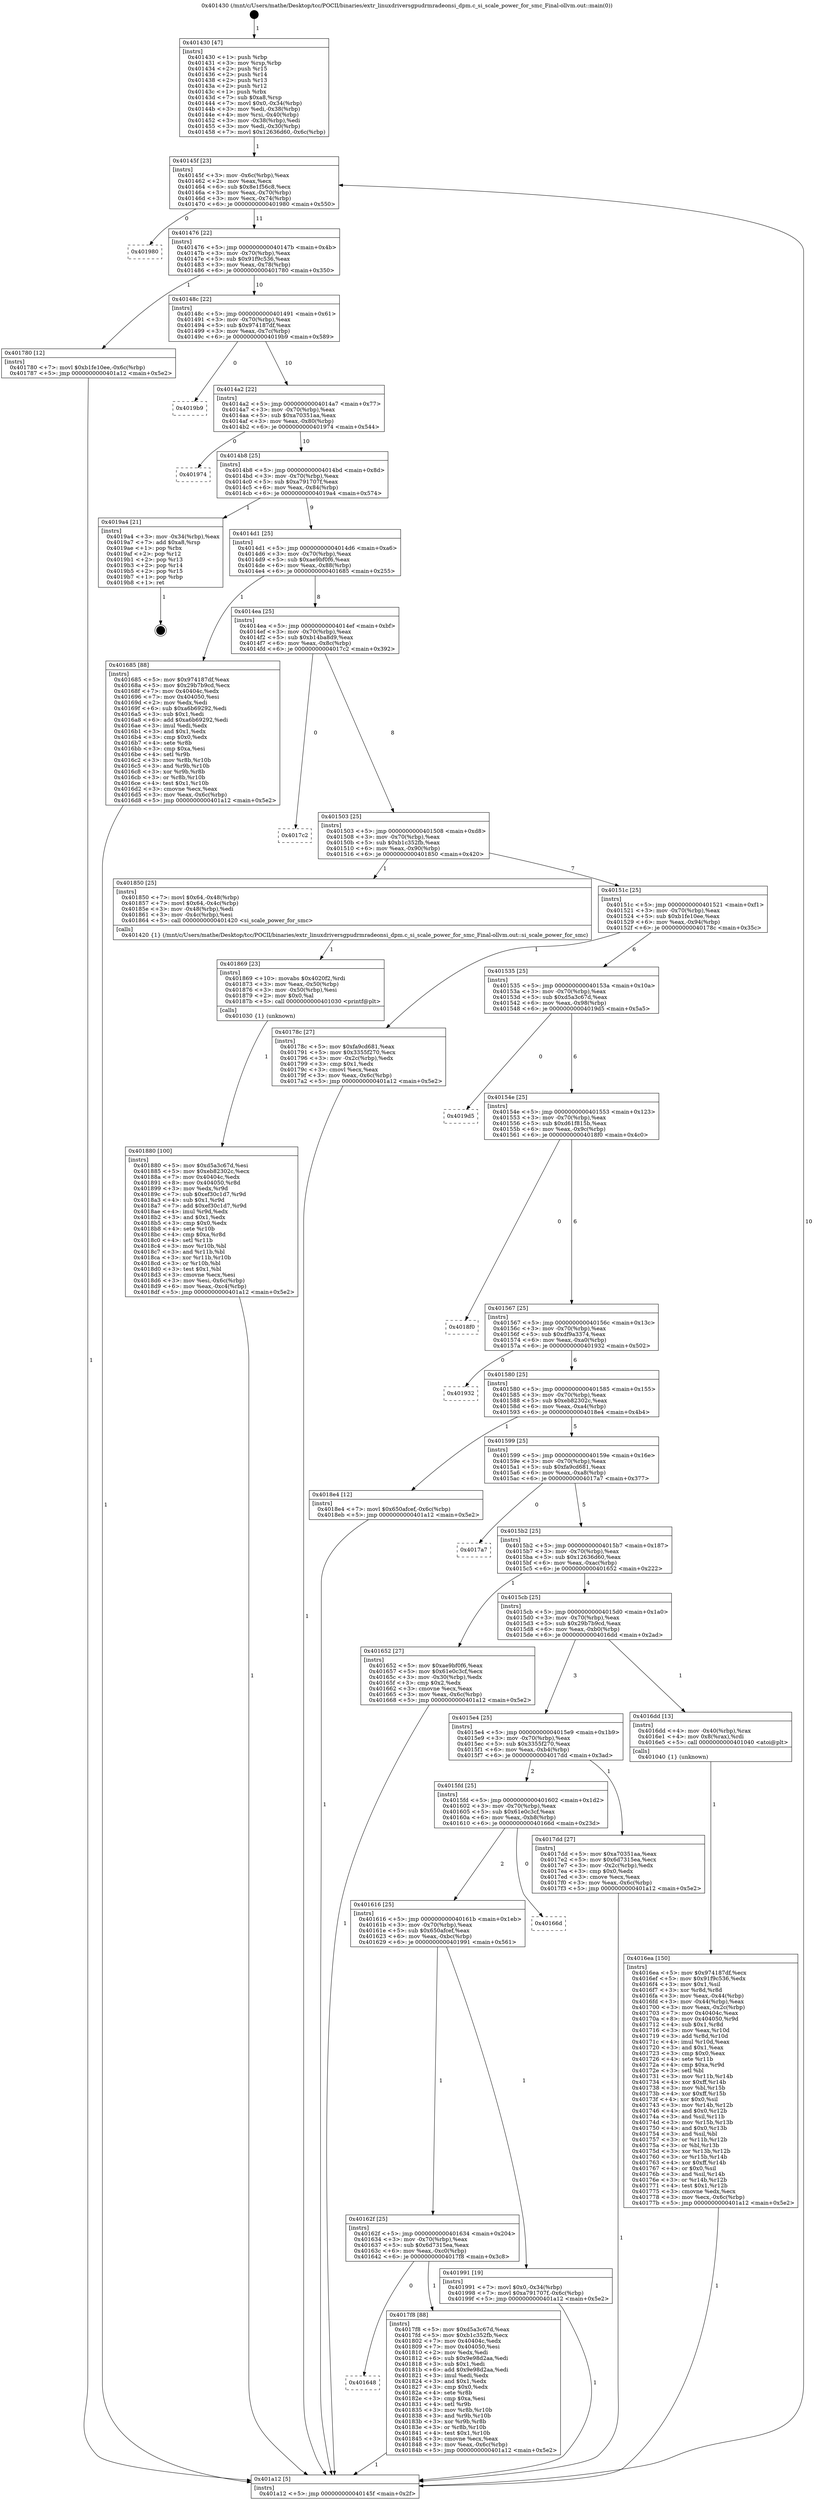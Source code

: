 digraph "0x401430" {
  label = "0x401430 (/mnt/c/Users/mathe/Desktop/tcc/POCII/binaries/extr_linuxdriversgpudrmradeonsi_dpm.c_si_scale_power_for_smc_Final-ollvm.out::main(0))"
  labelloc = "t"
  node[shape=record]

  Entry [label="",width=0.3,height=0.3,shape=circle,fillcolor=black,style=filled]
  "0x40145f" [label="{
     0x40145f [23]\l
     | [instrs]\l
     &nbsp;&nbsp;0x40145f \<+3\>: mov -0x6c(%rbp),%eax\l
     &nbsp;&nbsp;0x401462 \<+2\>: mov %eax,%ecx\l
     &nbsp;&nbsp;0x401464 \<+6\>: sub $0x8e1f56c8,%ecx\l
     &nbsp;&nbsp;0x40146a \<+3\>: mov %eax,-0x70(%rbp)\l
     &nbsp;&nbsp;0x40146d \<+3\>: mov %ecx,-0x74(%rbp)\l
     &nbsp;&nbsp;0x401470 \<+6\>: je 0000000000401980 \<main+0x550\>\l
  }"]
  "0x401980" [label="{
     0x401980\l
  }", style=dashed]
  "0x401476" [label="{
     0x401476 [22]\l
     | [instrs]\l
     &nbsp;&nbsp;0x401476 \<+5\>: jmp 000000000040147b \<main+0x4b\>\l
     &nbsp;&nbsp;0x40147b \<+3\>: mov -0x70(%rbp),%eax\l
     &nbsp;&nbsp;0x40147e \<+5\>: sub $0x91f9c536,%eax\l
     &nbsp;&nbsp;0x401483 \<+3\>: mov %eax,-0x78(%rbp)\l
     &nbsp;&nbsp;0x401486 \<+6\>: je 0000000000401780 \<main+0x350\>\l
  }"]
  Exit [label="",width=0.3,height=0.3,shape=circle,fillcolor=black,style=filled,peripheries=2]
  "0x401780" [label="{
     0x401780 [12]\l
     | [instrs]\l
     &nbsp;&nbsp;0x401780 \<+7\>: movl $0xb1fe10ee,-0x6c(%rbp)\l
     &nbsp;&nbsp;0x401787 \<+5\>: jmp 0000000000401a12 \<main+0x5e2\>\l
  }"]
  "0x40148c" [label="{
     0x40148c [22]\l
     | [instrs]\l
     &nbsp;&nbsp;0x40148c \<+5\>: jmp 0000000000401491 \<main+0x61\>\l
     &nbsp;&nbsp;0x401491 \<+3\>: mov -0x70(%rbp),%eax\l
     &nbsp;&nbsp;0x401494 \<+5\>: sub $0x974187df,%eax\l
     &nbsp;&nbsp;0x401499 \<+3\>: mov %eax,-0x7c(%rbp)\l
     &nbsp;&nbsp;0x40149c \<+6\>: je 00000000004019b9 \<main+0x589\>\l
  }"]
  "0x401880" [label="{
     0x401880 [100]\l
     | [instrs]\l
     &nbsp;&nbsp;0x401880 \<+5\>: mov $0xd5a3c67d,%esi\l
     &nbsp;&nbsp;0x401885 \<+5\>: mov $0xeb82302c,%ecx\l
     &nbsp;&nbsp;0x40188a \<+7\>: mov 0x40404c,%edx\l
     &nbsp;&nbsp;0x401891 \<+8\>: mov 0x404050,%r8d\l
     &nbsp;&nbsp;0x401899 \<+3\>: mov %edx,%r9d\l
     &nbsp;&nbsp;0x40189c \<+7\>: sub $0xef30c1d7,%r9d\l
     &nbsp;&nbsp;0x4018a3 \<+4\>: sub $0x1,%r9d\l
     &nbsp;&nbsp;0x4018a7 \<+7\>: add $0xef30c1d7,%r9d\l
     &nbsp;&nbsp;0x4018ae \<+4\>: imul %r9d,%edx\l
     &nbsp;&nbsp;0x4018b2 \<+3\>: and $0x1,%edx\l
     &nbsp;&nbsp;0x4018b5 \<+3\>: cmp $0x0,%edx\l
     &nbsp;&nbsp;0x4018b8 \<+4\>: sete %r10b\l
     &nbsp;&nbsp;0x4018bc \<+4\>: cmp $0xa,%r8d\l
     &nbsp;&nbsp;0x4018c0 \<+4\>: setl %r11b\l
     &nbsp;&nbsp;0x4018c4 \<+3\>: mov %r10b,%bl\l
     &nbsp;&nbsp;0x4018c7 \<+3\>: and %r11b,%bl\l
     &nbsp;&nbsp;0x4018ca \<+3\>: xor %r11b,%r10b\l
     &nbsp;&nbsp;0x4018cd \<+3\>: or %r10b,%bl\l
     &nbsp;&nbsp;0x4018d0 \<+3\>: test $0x1,%bl\l
     &nbsp;&nbsp;0x4018d3 \<+3\>: cmovne %ecx,%esi\l
     &nbsp;&nbsp;0x4018d6 \<+3\>: mov %esi,-0x6c(%rbp)\l
     &nbsp;&nbsp;0x4018d9 \<+6\>: mov %eax,-0xc4(%rbp)\l
     &nbsp;&nbsp;0x4018df \<+5\>: jmp 0000000000401a12 \<main+0x5e2\>\l
  }"]
  "0x4019b9" [label="{
     0x4019b9\l
  }", style=dashed]
  "0x4014a2" [label="{
     0x4014a2 [22]\l
     | [instrs]\l
     &nbsp;&nbsp;0x4014a2 \<+5\>: jmp 00000000004014a7 \<main+0x77\>\l
     &nbsp;&nbsp;0x4014a7 \<+3\>: mov -0x70(%rbp),%eax\l
     &nbsp;&nbsp;0x4014aa \<+5\>: sub $0xa70351aa,%eax\l
     &nbsp;&nbsp;0x4014af \<+3\>: mov %eax,-0x80(%rbp)\l
     &nbsp;&nbsp;0x4014b2 \<+6\>: je 0000000000401974 \<main+0x544\>\l
  }"]
  "0x401869" [label="{
     0x401869 [23]\l
     | [instrs]\l
     &nbsp;&nbsp;0x401869 \<+10\>: movabs $0x4020f2,%rdi\l
     &nbsp;&nbsp;0x401873 \<+3\>: mov %eax,-0x50(%rbp)\l
     &nbsp;&nbsp;0x401876 \<+3\>: mov -0x50(%rbp),%esi\l
     &nbsp;&nbsp;0x401879 \<+2\>: mov $0x0,%al\l
     &nbsp;&nbsp;0x40187b \<+5\>: call 0000000000401030 \<printf@plt\>\l
     | [calls]\l
     &nbsp;&nbsp;0x401030 \{1\} (unknown)\l
  }"]
  "0x401974" [label="{
     0x401974\l
  }", style=dashed]
  "0x4014b8" [label="{
     0x4014b8 [25]\l
     | [instrs]\l
     &nbsp;&nbsp;0x4014b8 \<+5\>: jmp 00000000004014bd \<main+0x8d\>\l
     &nbsp;&nbsp;0x4014bd \<+3\>: mov -0x70(%rbp),%eax\l
     &nbsp;&nbsp;0x4014c0 \<+5\>: sub $0xa791707f,%eax\l
     &nbsp;&nbsp;0x4014c5 \<+6\>: mov %eax,-0x84(%rbp)\l
     &nbsp;&nbsp;0x4014cb \<+6\>: je 00000000004019a4 \<main+0x574\>\l
  }"]
  "0x401648" [label="{
     0x401648\l
  }", style=dashed]
  "0x4019a4" [label="{
     0x4019a4 [21]\l
     | [instrs]\l
     &nbsp;&nbsp;0x4019a4 \<+3\>: mov -0x34(%rbp),%eax\l
     &nbsp;&nbsp;0x4019a7 \<+7\>: add $0xa8,%rsp\l
     &nbsp;&nbsp;0x4019ae \<+1\>: pop %rbx\l
     &nbsp;&nbsp;0x4019af \<+2\>: pop %r12\l
     &nbsp;&nbsp;0x4019b1 \<+2\>: pop %r13\l
     &nbsp;&nbsp;0x4019b3 \<+2\>: pop %r14\l
     &nbsp;&nbsp;0x4019b5 \<+2\>: pop %r15\l
     &nbsp;&nbsp;0x4019b7 \<+1\>: pop %rbp\l
     &nbsp;&nbsp;0x4019b8 \<+1\>: ret\l
  }"]
  "0x4014d1" [label="{
     0x4014d1 [25]\l
     | [instrs]\l
     &nbsp;&nbsp;0x4014d1 \<+5\>: jmp 00000000004014d6 \<main+0xa6\>\l
     &nbsp;&nbsp;0x4014d6 \<+3\>: mov -0x70(%rbp),%eax\l
     &nbsp;&nbsp;0x4014d9 \<+5\>: sub $0xae9bf0f6,%eax\l
     &nbsp;&nbsp;0x4014de \<+6\>: mov %eax,-0x88(%rbp)\l
     &nbsp;&nbsp;0x4014e4 \<+6\>: je 0000000000401685 \<main+0x255\>\l
  }"]
  "0x4017f8" [label="{
     0x4017f8 [88]\l
     | [instrs]\l
     &nbsp;&nbsp;0x4017f8 \<+5\>: mov $0xd5a3c67d,%eax\l
     &nbsp;&nbsp;0x4017fd \<+5\>: mov $0xb1c352fb,%ecx\l
     &nbsp;&nbsp;0x401802 \<+7\>: mov 0x40404c,%edx\l
     &nbsp;&nbsp;0x401809 \<+7\>: mov 0x404050,%esi\l
     &nbsp;&nbsp;0x401810 \<+2\>: mov %edx,%edi\l
     &nbsp;&nbsp;0x401812 \<+6\>: sub $0x9e98d2aa,%edi\l
     &nbsp;&nbsp;0x401818 \<+3\>: sub $0x1,%edi\l
     &nbsp;&nbsp;0x40181b \<+6\>: add $0x9e98d2aa,%edi\l
     &nbsp;&nbsp;0x401821 \<+3\>: imul %edi,%edx\l
     &nbsp;&nbsp;0x401824 \<+3\>: and $0x1,%edx\l
     &nbsp;&nbsp;0x401827 \<+3\>: cmp $0x0,%edx\l
     &nbsp;&nbsp;0x40182a \<+4\>: sete %r8b\l
     &nbsp;&nbsp;0x40182e \<+3\>: cmp $0xa,%esi\l
     &nbsp;&nbsp;0x401831 \<+4\>: setl %r9b\l
     &nbsp;&nbsp;0x401835 \<+3\>: mov %r8b,%r10b\l
     &nbsp;&nbsp;0x401838 \<+3\>: and %r9b,%r10b\l
     &nbsp;&nbsp;0x40183b \<+3\>: xor %r9b,%r8b\l
     &nbsp;&nbsp;0x40183e \<+3\>: or %r8b,%r10b\l
     &nbsp;&nbsp;0x401841 \<+4\>: test $0x1,%r10b\l
     &nbsp;&nbsp;0x401845 \<+3\>: cmovne %ecx,%eax\l
     &nbsp;&nbsp;0x401848 \<+3\>: mov %eax,-0x6c(%rbp)\l
     &nbsp;&nbsp;0x40184b \<+5\>: jmp 0000000000401a12 \<main+0x5e2\>\l
  }"]
  "0x401685" [label="{
     0x401685 [88]\l
     | [instrs]\l
     &nbsp;&nbsp;0x401685 \<+5\>: mov $0x974187df,%eax\l
     &nbsp;&nbsp;0x40168a \<+5\>: mov $0x29b7b9cd,%ecx\l
     &nbsp;&nbsp;0x40168f \<+7\>: mov 0x40404c,%edx\l
     &nbsp;&nbsp;0x401696 \<+7\>: mov 0x404050,%esi\l
     &nbsp;&nbsp;0x40169d \<+2\>: mov %edx,%edi\l
     &nbsp;&nbsp;0x40169f \<+6\>: sub $0xa6b69292,%edi\l
     &nbsp;&nbsp;0x4016a5 \<+3\>: sub $0x1,%edi\l
     &nbsp;&nbsp;0x4016a8 \<+6\>: add $0xa6b69292,%edi\l
     &nbsp;&nbsp;0x4016ae \<+3\>: imul %edi,%edx\l
     &nbsp;&nbsp;0x4016b1 \<+3\>: and $0x1,%edx\l
     &nbsp;&nbsp;0x4016b4 \<+3\>: cmp $0x0,%edx\l
     &nbsp;&nbsp;0x4016b7 \<+4\>: sete %r8b\l
     &nbsp;&nbsp;0x4016bb \<+3\>: cmp $0xa,%esi\l
     &nbsp;&nbsp;0x4016be \<+4\>: setl %r9b\l
     &nbsp;&nbsp;0x4016c2 \<+3\>: mov %r8b,%r10b\l
     &nbsp;&nbsp;0x4016c5 \<+3\>: and %r9b,%r10b\l
     &nbsp;&nbsp;0x4016c8 \<+3\>: xor %r9b,%r8b\l
     &nbsp;&nbsp;0x4016cb \<+3\>: or %r8b,%r10b\l
     &nbsp;&nbsp;0x4016ce \<+4\>: test $0x1,%r10b\l
     &nbsp;&nbsp;0x4016d2 \<+3\>: cmovne %ecx,%eax\l
     &nbsp;&nbsp;0x4016d5 \<+3\>: mov %eax,-0x6c(%rbp)\l
     &nbsp;&nbsp;0x4016d8 \<+5\>: jmp 0000000000401a12 \<main+0x5e2\>\l
  }"]
  "0x4014ea" [label="{
     0x4014ea [25]\l
     | [instrs]\l
     &nbsp;&nbsp;0x4014ea \<+5\>: jmp 00000000004014ef \<main+0xbf\>\l
     &nbsp;&nbsp;0x4014ef \<+3\>: mov -0x70(%rbp),%eax\l
     &nbsp;&nbsp;0x4014f2 \<+5\>: sub $0xb14ba8d9,%eax\l
     &nbsp;&nbsp;0x4014f7 \<+6\>: mov %eax,-0x8c(%rbp)\l
     &nbsp;&nbsp;0x4014fd \<+6\>: je 00000000004017c2 \<main+0x392\>\l
  }"]
  "0x40162f" [label="{
     0x40162f [25]\l
     | [instrs]\l
     &nbsp;&nbsp;0x40162f \<+5\>: jmp 0000000000401634 \<main+0x204\>\l
     &nbsp;&nbsp;0x401634 \<+3\>: mov -0x70(%rbp),%eax\l
     &nbsp;&nbsp;0x401637 \<+5\>: sub $0x6d7315ea,%eax\l
     &nbsp;&nbsp;0x40163c \<+6\>: mov %eax,-0xc0(%rbp)\l
     &nbsp;&nbsp;0x401642 \<+6\>: je 00000000004017f8 \<main+0x3c8\>\l
  }"]
  "0x4017c2" [label="{
     0x4017c2\l
  }", style=dashed]
  "0x401503" [label="{
     0x401503 [25]\l
     | [instrs]\l
     &nbsp;&nbsp;0x401503 \<+5\>: jmp 0000000000401508 \<main+0xd8\>\l
     &nbsp;&nbsp;0x401508 \<+3\>: mov -0x70(%rbp),%eax\l
     &nbsp;&nbsp;0x40150b \<+5\>: sub $0xb1c352fb,%eax\l
     &nbsp;&nbsp;0x401510 \<+6\>: mov %eax,-0x90(%rbp)\l
     &nbsp;&nbsp;0x401516 \<+6\>: je 0000000000401850 \<main+0x420\>\l
  }"]
  "0x401991" [label="{
     0x401991 [19]\l
     | [instrs]\l
     &nbsp;&nbsp;0x401991 \<+7\>: movl $0x0,-0x34(%rbp)\l
     &nbsp;&nbsp;0x401998 \<+7\>: movl $0xa791707f,-0x6c(%rbp)\l
     &nbsp;&nbsp;0x40199f \<+5\>: jmp 0000000000401a12 \<main+0x5e2\>\l
  }"]
  "0x401850" [label="{
     0x401850 [25]\l
     | [instrs]\l
     &nbsp;&nbsp;0x401850 \<+7\>: movl $0x64,-0x48(%rbp)\l
     &nbsp;&nbsp;0x401857 \<+7\>: movl $0x64,-0x4c(%rbp)\l
     &nbsp;&nbsp;0x40185e \<+3\>: mov -0x48(%rbp),%edi\l
     &nbsp;&nbsp;0x401861 \<+3\>: mov -0x4c(%rbp),%esi\l
     &nbsp;&nbsp;0x401864 \<+5\>: call 0000000000401420 \<si_scale_power_for_smc\>\l
     | [calls]\l
     &nbsp;&nbsp;0x401420 \{1\} (/mnt/c/Users/mathe/Desktop/tcc/POCII/binaries/extr_linuxdriversgpudrmradeonsi_dpm.c_si_scale_power_for_smc_Final-ollvm.out::si_scale_power_for_smc)\l
  }"]
  "0x40151c" [label="{
     0x40151c [25]\l
     | [instrs]\l
     &nbsp;&nbsp;0x40151c \<+5\>: jmp 0000000000401521 \<main+0xf1\>\l
     &nbsp;&nbsp;0x401521 \<+3\>: mov -0x70(%rbp),%eax\l
     &nbsp;&nbsp;0x401524 \<+5\>: sub $0xb1fe10ee,%eax\l
     &nbsp;&nbsp;0x401529 \<+6\>: mov %eax,-0x94(%rbp)\l
     &nbsp;&nbsp;0x40152f \<+6\>: je 000000000040178c \<main+0x35c\>\l
  }"]
  "0x401616" [label="{
     0x401616 [25]\l
     | [instrs]\l
     &nbsp;&nbsp;0x401616 \<+5\>: jmp 000000000040161b \<main+0x1eb\>\l
     &nbsp;&nbsp;0x40161b \<+3\>: mov -0x70(%rbp),%eax\l
     &nbsp;&nbsp;0x40161e \<+5\>: sub $0x650afcef,%eax\l
     &nbsp;&nbsp;0x401623 \<+6\>: mov %eax,-0xbc(%rbp)\l
     &nbsp;&nbsp;0x401629 \<+6\>: je 0000000000401991 \<main+0x561\>\l
  }"]
  "0x40178c" [label="{
     0x40178c [27]\l
     | [instrs]\l
     &nbsp;&nbsp;0x40178c \<+5\>: mov $0xfa9cd681,%eax\l
     &nbsp;&nbsp;0x401791 \<+5\>: mov $0x3355f270,%ecx\l
     &nbsp;&nbsp;0x401796 \<+3\>: mov -0x2c(%rbp),%edx\l
     &nbsp;&nbsp;0x401799 \<+3\>: cmp $0x1,%edx\l
     &nbsp;&nbsp;0x40179c \<+3\>: cmovl %ecx,%eax\l
     &nbsp;&nbsp;0x40179f \<+3\>: mov %eax,-0x6c(%rbp)\l
     &nbsp;&nbsp;0x4017a2 \<+5\>: jmp 0000000000401a12 \<main+0x5e2\>\l
  }"]
  "0x401535" [label="{
     0x401535 [25]\l
     | [instrs]\l
     &nbsp;&nbsp;0x401535 \<+5\>: jmp 000000000040153a \<main+0x10a\>\l
     &nbsp;&nbsp;0x40153a \<+3\>: mov -0x70(%rbp),%eax\l
     &nbsp;&nbsp;0x40153d \<+5\>: sub $0xd5a3c67d,%eax\l
     &nbsp;&nbsp;0x401542 \<+6\>: mov %eax,-0x98(%rbp)\l
     &nbsp;&nbsp;0x401548 \<+6\>: je 00000000004019d5 \<main+0x5a5\>\l
  }"]
  "0x40166d" [label="{
     0x40166d\l
  }", style=dashed]
  "0x4019d5" [label="{
     0x4019d5\l
  }", style=dashed]
  "0x40154e" [label="{
     0x40154e [25]\l
     | [instrs]\l
     &nbsp;&nbsp;0x40154e \<+5\>: jmp 0000000000401553 \<main+0x123\>\l
     &nbsp;&nbsp;0x401553 \<+3\>: mov -0x70(%rbp),%eax\l
     &nbsp;&nbsp;0x401556 \<+5\>: sub $0xd61f815b,%eax\l
     &nbsp;&nbsp;0x40155b \<+6\>: mov %eax,-0x9c(%rbp)\l
     &nbsp;&nbsp;0x401561 \<+6\>: je 00000000004018f0 \<main+0x4c0\>\l
  }"]
  "0x4015fd" [label="{
     0x4015fd [25]\l
     | [instrs]\l
     &nbsp;&nbsp;0x4015fd \<+5\>: jmp 0000000000401602 \<main+0x1d2\>\l
     &nbsp;&nbsp;0x401602 \<+3\>: mov -0x70(%rbp),%eax\l
     &nbsp;&nbsp;0x401605 \<+5\>: sub $0x61e0c3cf,%eax\l
     &nbsp;&nbsp;0x40160a \<+6\>: mov %eax,-0xb8(%rbp)\l
     &nbsp;&nbsp;0x401610 \<+6\>: je 000000000040166d \<main+0x23d\>\l
  }"]
  "0x4018f0" [label="{
     0x4018f0\l
  }", style=dashed]
  "0x401567" [label="{
     0x401567 [25]\l
     | [instrs]\l
     &nbsp;&nbsp;0x401567 \<+5\>: jmp 000000000040156c \<main+0x13c\>\l
     &nbsp;&nbsp;0x40156c \<+3\>: mov -0x70(%rbp),%eax\l
     &nbsp;&nbsp;0x40156f \<+5\>: sub $0xdf9a3374,%eax\l
     &nbsp;&nbsp;0x401574 \<+6\>: mov %eax,-0xa0(%rbp)\l
     &nbsp;&nbsp;0x40157a \<+6\>: je 0000000000401932 \<main+0x502\>\l
  }"]
  "0x4017dd" [label="{
     0x4017dd [27]\l
     | [instrs]\l
     &nbsp;&nbsp;0x4017dd \<+5\>: mov $0xa70351aa,%eax\l
     &nbsp;&nbsp;0x4017e2 \<+5\>: mov $0x6d7315ea,%ecx\l
     &nbsp;&nbsp;0x4017e7 \<+3\>: mov -0x2c(%rbp),%edx\l
     &nbsp;&nbsp;0x4017ea \<+3\>: cmp $0x0,%edx\l
     &nbsp;&nbsp;0x4017ed \<+3\>: cmove %ecx,%eax\l
     &nbsp;&nbsp;0x4017f0 \<+3\>: mov %eax,-0x6c(%rbp)\l
     &nbsp;&nbsp;0x4017f3 \<+5\>: jmp 0000000000401a12 \<main+0x5e2\>\l
  }"]
  "0x401932" [label="{
     0x401932\l
  }", style=dashed]
  "0x401580" [label="{
     0x401580 [25]\l
     | [instrs]\l
     &nbsp;&nbsp;0x401580 \<+5\>: jmp 0000000000401585 \<main+0x155\>\l
     &nbsp;&nbsp;0x401585 \<+3\>: mov -0x70(%rbp),%eax\l
     &nbsp;&nbsp;0x401588 \<+5\>: sub $0xeb82302c,%eax\l
     &nbsp;&nbsp;0x40158d \<+6\>: mov %eax,-0xa4(%rbp)\l
     &nbsp;&nbsp;0x401593 \<+6\>: je 00000000004018e4 \<main+0x4b4\>\l
  }"]
  "0x4016ea" [label="{
     0x4016ea [150]\l
     | [instrs]\l
     &nbsp;&nbsp;0x4016ea \<+5\>: mov $0x974187df,%ecx\l
     &nbsp;&nbsp;0x4016ef \<+5\>: mov $0x91f9c536,%edx\l
     &nbsp;&nbsp;0x4016f4 \<+3\>: mov $0x1,%sil\l
     &nbsp;&nbsp;0x4016f7 \<+3\>: xor %r8d,%r8d\l
     &nbsp;&nbsp;0x4016fa \<+3\>: mov %eax,-0x44(%rbp)\l
     &nbsp;&nbsp;0x4016fd \<+3\>: mov -0x44(%rbp),%eax\l
     &nbsp;&nbsp;0x401700 \<+3\>: mov %eax,-0x2c(%rbp)\l
     &nbsp;&nbsp;0x401703 \<+7\>: mov 0x40404c,%eax\l
     &nbsp;&nbsp;0x40170a \<+8\>: mov 0x404050,%r9d\l
     &nbsp;&nbsp;0x401712 \<+4\>: sub $0x1,%r8d\l
     &nbsp;&nbsp;0x401716 \<+3\>: mov %eax,%r10d\l
     &nbsp;&nbsp;0x401719 \<+3\>: add %r8d,%r10d\l
     &nbsp;&nbsp;0x40171c \<+4\>: imul %r10d,%eax\l
     &nbsp;&nbsp;0x401720 \<+3\>: and $0x1,%eax\l
     &nbsp;&nbsp;0x401723 \<+3\>: cmp $0x0,%eax\l
     &nbsp;&nbsp;0x401726 \<+4\>: sete %r11b\l
     &nbsp;&nbsp;0x40172a \<+4\>: cmp $0xa,%r9d\l
     &nbsp;&nbsp;0x40172e \<+3\>: setl %bl\l
     &nbsp;&nbsp;0x401731 \<+3\>: mov %r11b,%r14b\l
     &nbsp;&nbsp;0x401734 \<+4\>: xor $0xff,%r14b\l
     &nbsp;&nbsp;0x401738 \<+3\>: mov %bl,%r15b\l
     &nbsp;&nbsp;0x40173b \<+4\>: xor $0xff,%r15b\l
     &nbsp;&nbsp;0x40173f \<+4\>: xor $0x0,%sil\l
     &nbsp;&nbsp;0x401743 \<+3\>: mov %r14b,%r12b\l
     &nbsp;&nbsp;0x401746 \<+4\>: and $0x0,%r12b\l
     &nbsp;&nbsp;0x40174a \<+3\>: and %sil,%r11b\l
     &nbsp;&nbsp;0x40174d \<+3\>: mov %r15b,%r13b\l
     &nbsp;&nbsp;0x401750 \<+4\>: and $0x0,%r13b\l
     &nbsp;&nbsp;0x401754 \<+3\>: and %sil,%bl\l
     &nbsp;&nbsp;0x401757 \<+3\>: or %r11b,%r12b\l
     &nbsp;&nbsp;0x40175a \<+3\>: or %bl,%r13b\l
     &nbsp;&nbsp;0x40175d \<+3\>: xor %r13b,%r12b\l
     &nbsp;&nbsp;0x401760 \<+3\>: or %r15b,%r14b\l
     &nbsp;&nbsp;0x401763 \<+4\>: xor $0xff,%r14b\l
     &nbsp;&nbsp;0x401767 \<+4\>: or $0x0,%sil\l
     &nbsp;&nbsp;0x40176b \<+3\>: and %sil,%r14b\l
     &nbsp;&nbsp;0x40176e \<+3\>: or %r14b,%r12b\l
     &nbsp;&nbsp;0x401771 \<+4\>: test $0x1,%r12b\l
     &nbsp;&nbsp;0x401775 \<+3\>: cmovne %edx,%ecx\l
     &nbsp;&nbsp;0x401778 \<+3\>: mov %ecx,-0x6c(%rbp)\l
     &nbsp;&nbsp;0x40177b \<+5\>: jmp 0000000000401a12 \<main+0x5e2\>\l
  }"]
  "0x4018e4" [label="{
     0x4018e4 [12]\l
     | [instrs]\l
     &nbsp;&nbsp;0x4018e4 \<+7\>: movl $0x650afcef,-0x6c(%rbp)\l
     &nbsp;&nbsp;0x4018eb \<+5\>: jmp 0000000000401a12 \<main+0x5e2\>\l
  }"]
  "0x401599" [label="{
     0x401599 [25]\l
     | [instrs]\l
     &nbsp;&nbsp;0x401599 \<+5\>: jmp 000000000040159e \<main+0x16e\>\l
     &nbsp;&nbsp;0x40159e \<+3\>: mov -0x70(%rbp),%eax\l
     &nbsp;&nbsp;0x4015a1 \<+5\>: sub $0xfa9cd681,%eax\l
     &nbsp;&nbsp;0x4015a6 \<+6\>: mov %eax,-0xa8(%rbp)\l
     &nbsp;&nbsp;0x4015ac \<+6\>: je 00000000004017a7 \<main+0x377\>\l
  }"]
  "0x4015e4" [label="{
     0x4015e4 [25]\l
     | [instrs]\l
     &nbsp;&nbsp;0x4015e4 \<+5\>: jmp 00000000004015e9 \<main+0x1b9\>\l
     &nbsp;&nbsp;0x4015e9 \<+3\>: mov -0x70(%rbp),%eax\l
     &nbsp;&nbsp;0x4015ec \<+5\>: sub $0x3355f270,%eax\l
     &nbsp;&nbsp;0x4015f1 \<+6\>: mov %eax,-0xb4(%rbp)\l
     &nbsp;&nbsp;0x4015f7 \<+6\>: je 00000000004017dd \<main+0x3ad\>\l
  }"]
  "0x4017a7" [label="{
     0x4017a7\l
  }", style=dashed]
  "0x4015b2" [label="{
     0x4015b2 [25]\l
     | [instrs]\l
     &nbsp;&nbsp;0x4015b2 \<+5\>: jmp 00000000004015b7 \<main+0x187\>\l
     &nbsp;&nbsp;0x4015b7 \<+3\>: mov -0x70(%rbp),%eax\l
     &nbsp;&nbsp;0x4015ba \<+5\>: sub $0x12636d60,%eax\l
     &nbsp;&nbsp;0x4015bf \<+6\>: mov %eax,-0xac(%rbp)\l
     &nbsp;&nbsp;0x4015c5 \<+6\>: je 0000000000401652 \<main+0x222\>\l
  }"]
  "0x4016dd" [label="{
     0x4016dd [13]\l
     | [instrs]\l
     &nbsp;&nbsp;0x4016dd \<+4\>: mov -0x40(%rbp),%rax\l
     &nbsp;&nbsp;0x4016e1 \<+4\>: mov 0x8(%rax),%rdi\l
     &nbsp;&nbsp;0x4016e5 \<+5\>: call 0000000000401040 \<atoi@plt\>\l
     | [calls]\l
     &nbsp;&nbsp;0x401040 \{1\} (unknown)\l
  }"]
  "0x401652" [label="{
     0x401652 [27]\l
     | [instrs]\l
     &nbsp;&nbsp;0x401652 \<+5\>: mov $0xae9bf0f6,%eax\l
     &nbsp;&nbsp;0x401657 \<+5\>: mov $0x61e0c3cf,%ecx\l
     &nbsp;&nbsp;0x40165c \<+3\>: mov -0x30(%rbp),%edx\l
     &nbsp;&nbsp;0x40165f \<+3\>: cmp $0x2,%edx\l
     &nbsp;&nbsp;0x401662 \<+3\>: cmovne %ecx,%eax\l
     &nbsp;&nbsp;0x401665 \<+3\>: mov %eax,-0x6c(%rbp)\l
     &nbsp;&nbsp;0x401668 \<+5\>: jmp 0000000000401a12 \<main+0x5e2\>\l
  }"]
  "0x4015cb" [label="{
     0x4015cb [25]\l
     | [instrs]\l
     &nbsp;&nbsp;0x4015cb \<+5\>: jmp 00000000004015d0 \<main+0x1a0\>\l
     &nbsp;&nbsp;0x4015d0 \<+3\>: mov -0x70(%rbp),%eax\l
     &nbsp;&nbsp;0x4015d3 \<+5\>: sub $0x29b7b9cd,%eax\l
     &nbsp;&nbsp;0x4015d8 \<+6\>: mov %eax,-0xb0(%rbp)\l
     &nbsp;&nbsp;0x4015de \<+6\>: je 00000000004016dd \<main+0x2ad\>\l
  }"]
  "0x401a12" [label="{
     0x401a12 [5]\l
     | [instrs]\l
     &nbsp;&nbsp;0x401a12 \<+5\>: jmp 000000000040145f \<main+0x2f\>\l
  }"]
  "0x401430" [label="{
     0x401430 [47]\l
     | [instrs]\l
     &nbsp;&nbsp;0x401430 \<+1\>: push %rbp\l
     &nbsp;&nbsp;0x401431 \<+3\>: mov %rsp,%rbp\l
     &nbsp;&nbsp;0x401434 \<+2\>: push %r15\l
     &nbsp;&nbsp;0x401436 \<+2\>: push %r14\l
     &nbsp;&nbsp;0x401438 \<+2\>: push %r13\l
     &nbsp;&nbsp;0x40143a \<+2\>: push %r12\l
     &nbsp;&nbsp;0x40143c \<+1\>: push %rbx\l
     &nbsp;&nbsp;0x40143d \<+7\>: sub $0xa8,%rsp\l
     &nbsp;&nbsp;0x401444 \<+7\>: movl $0x0,-0x34(%rbp)\l
     &nbsp;&nbsp;0x40144b \<+3\>: mov %edi,-0x38(%rbp)\l
     &nbsp;&nbsp;0x40144e \<+4\>: mov %rsi,-0x40(%rbp)\l
     &nbsp;&nbsp;0x401452 \<+3\>: mov -0x38(%rbp),%edi\l
     &nbsp;&nbsp;0x401455 \<+3\>: mov %edi,-0x30(%rbp)\l
     &nbsp;&nbsp;0x401458 \<+7\>: movl $0x12636d60,-0x6c(%rbp)\l
  }"]
  Entry -> "0x401430" [label=" 1"]
  "0x40145f" -> "0x401980" [label=" 0"]
  "0x40145f" -> "0x401476" [label=" 11"]
  "0x4019a4" -> Exit [label=" 1"]
  "0x401476" -> "0x401780" [label=" 1"]
  "0x401476" -> "0x40148c" [label=" 10"]
  "0x401991" -> "0x401a12" [label=" 1"]
  "0x40148c" -> "0x4019b9" [label=" 0"]
  "0x40148c" -> "0x4014a2" [label=" 10"]
  "0x4018e4" -> "0x401a12" [label=" 1"]
  "0x4014a2" -> "0x401974" [label=" 0"]
  "0x4014a2" -> "0x4014b8" [label=" 10"]
  "0x401880" -> "0x401a12" [label=" 1"]
  "0x4014b8" -> "0x4019a4" [label=" 1"]
  "0x4014b8" -> "0x4014d1" [label=" 9"]
  "0x401869" -> "0x401880" [label=" 1"]
  "0x4014d1" -> "0x401685" [label=" 1"]
  "0x4014d1" -> "0x4014ea" [label=" 8"]
  "0x401850" -> "0x401869" [label=" 1"]
  "0x4014ea" -> "0x4017c2" [label=" 0"]
  "0x4014ea" -> "0x401503" [label=" 8"]
  "0x40162f" -> "0x401648" [label=" 0"]
  "0x401503" -> "0x401850" [label=" 1"]
  "0x401503" -> "0x40151c" [label=" 7"]
  "0x40162f" -> "0x4017f8" [label=" 1"]
  "0x40151c" -> "0x40178c" [label=" 1"]
  "0x40151c" -> "0x401535" [label=" 6"]
  "0x401616" -> "0x40162f" [label=" 1"]
  "0x401535" -> "0x4019d5" [label=" 0"]
  "0x401535" -> "0x40154e" [label=" 6"]
  "0x401616" -> "0x401991" [label=" 1"]
  "0x40154e" -> "0x4018f0" [label=" 0"]
  "0x40154e" -> "0x401567" [label=" 6"]
  "0x4015fd" -> "0x401616" [label=" 2"]
  "0x401567" -> "0x401932" [label=" 0"]
  "0x401567" -> "0x401580" [label=" 6"]
  "0x4015fd" -> "0x40166d" [label=" 0"]
  "0x401580" -> "0x4018e4" [label=" 1"]
  "0x401580" -> "0x401599" [label=" 5"]
  "0x4017dd" -> "0x401a12" [label=" 1"]
  "0x401599" -> "0x4017a7" [label=" 0"]
  "0x401599" -> "0x4015b2" [label=" 5"]
  "0x4015e4" -> "0x4015fd" [label=" 2"]
  "0x4015b2" -> "0x401652" [label=" 1"]
  "0x4015b2" -> "0x4015cb" [label=" 4"]
  "0x401652" -> "0x401a12" [label=" 1"]
  "0x401430" -> "0x40145f" [label=" 1"]
  "0x401a12" -> "0x40145f" [label=" 10"]
  "0x401685" -> "0x401a12" [label=" 1"]
  "0x4015e4" -> "0x4017dd" [label=" 1"]
  "0x4015cb" -> "0x4016dd" [label=" 1"]
  "0x4015cb" -> "0x4015e4" [label=" 3"]
  "0x4016dd" -> "0x4016ea" [label=" 1"]
  "0x4016ea" -> "0x401a12" [label=" 1"]
  "0x401780" -> "0x401a12" [label=" 1"]
  "0x40178c" -> "0x401a12" [label=" 1"]
  "0x4017f8" -> "0x401a12" [label=" 1"]
}
